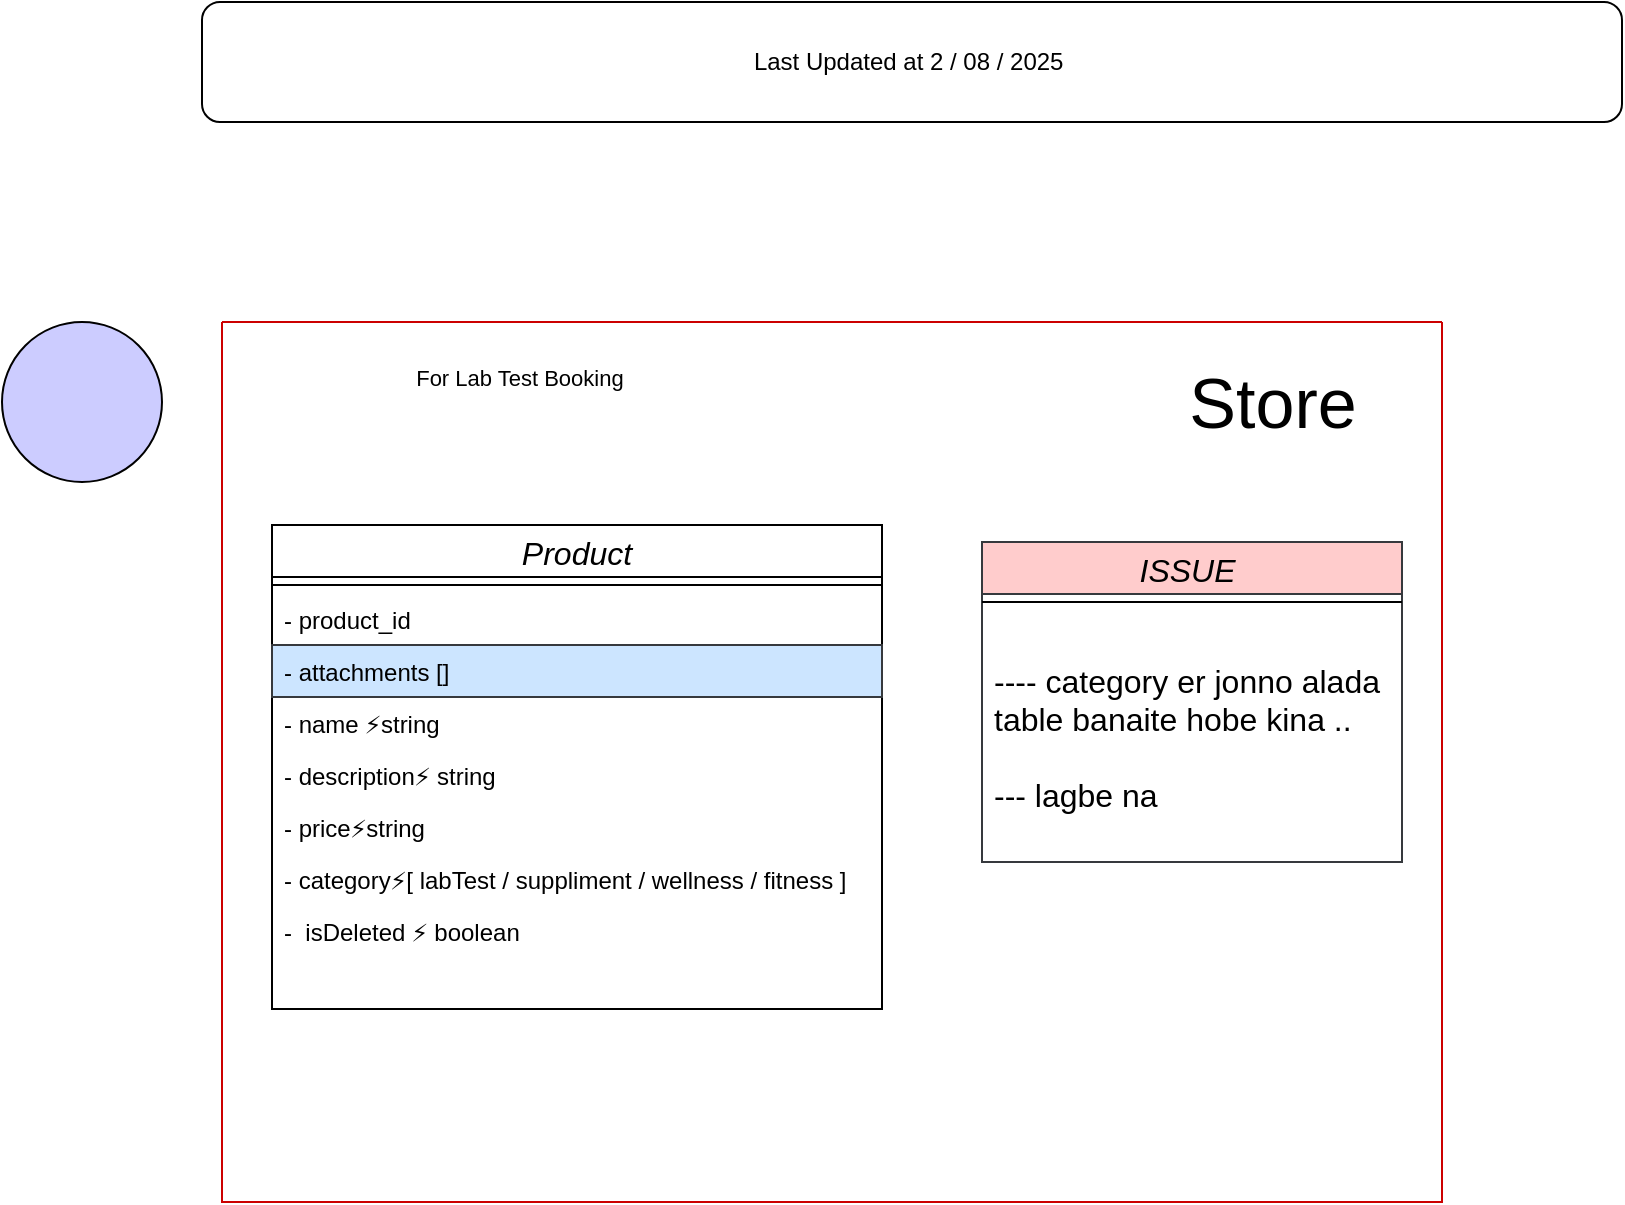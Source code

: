 <mxfile>
    <diagram id="aPfk7o5SNiWSzdZEq8oG" name="Page-1">
        <mxGraphModel dx="2204" dy="-40" grid="1" gridSize="10" guides="1" tooltips="1" connect="1" arrows="1" fold="1" page="1" pageScale="1" pageWidth="850" pageHeight="1100" math="0" shadow="0">
            <root>
                <mxCell id="0"/>
                <mxCell id="1" parent="0"/>
                <mxCell id="2" value="" style="swimlane;startSize=0;strokeColor=#CC0000;" parent="1" vertex="1">
                    <mxGeometry x="480" y="1600" width="610" height="440" as="geometry">
                        <mxRectangle x="480" y="1600" width="50" height="40" as="alternateBounds"/>
                    </mxGeometry>
                </mxCell>
                <mxCell id="3" value="Product" style="swimlane;fontStyle=2;align=center;verticalAlign=middle;childLayout=stackLayout;horizontal=1;startSize=26;horizontalStack=0;resizeParent=1;resizeLast=0;collapsible=1;marginBottom=0;rounded=0;shadow=0;strokeWidth=1;fontSize=16;" parent="2" vertex="1">
                    <mxGeometry x="25" y="101.5" width="305" height="242" as="geometry">
                        <mxRectangle x="25" y="101.5" width="160" height="26" as="alternateBounds"/>
                    </mxGeometry>
                </mxCell>
                <mxCell id="4" value="" style="line;html=1;strokeWidth=1;align=left;verticalAlign=middle;spacingTop=-1;spacingLeft=3;spacingRight=3;rotatable=0;labelPosition=right;points=[];portConstraint=eastwest;" parent="3" vertex="1">
                    <mxGeometry y="26" width="305" height="8" as="geometry"/>
                </mxCell>
                <mxCell id="5" value="- product_id" style="text;align=left;verticalAlign=middle;spacingLeft=4;spacingRight=4;overflow=hidden;rotatable=0;points=[[0,0.5],[1,0.5]];portConstraint=eastwest;" parent="3" vertex="1">
                    <mxGeometry y="34" width="305" height="26" as="geometry"/>
                </mxCell>
                <mxCell id="6" value="- attachments []" style="text;align=left;verticalAlign=middle;spacingLeft=4;spacingRight=4;overflow=hidden;rotatable=0;points=[[0,0.5],[1,0.5]];portConstraint=eastwest;fillColor=#cce5ff;strokeColor=#36393d;" parent="3" vertex="1">
                    <mxGeometry y="60" width="305" height="26" as="geometry"/>
                </mxCell>
                <mxCell id="7" value="- name ⚡string" style="text;align=left;verticalAlign=middle;spacingLeft=4;spacingRight=4;overflow=hidden;rotatable=0;points=[[0,0.5],[1,0.5]];portConstraint=eastwest;" parent="3" vertex="1">
                    <mxGeometry y="86" width="305" height="26" as="geometry"/>
                </mxCell>
                <mxCell id="8" value="- description⚡ string" style="text;align=left;verticalAlign=middle;spacingLeft=4;spacingRight=4;overflow=hidden;rotatable=0;points=[[0,0.5],[1,0.5]];portConstraint=eastwest;" parent="3" vertex="1">
                    <mxGeometry y="112" width="305" height="26" as="geometry"/>
                </mxCell>
                <mxCell id="9" value="- price⚡string" style="text;align=left;verticalAlign=middle;spacingLeft=4;spacingRight=4;overflow=hidden;rotatable=0;points=[[0,0.5],[1,0.5]];portConstraint=eastwest;" parent="3" vertex="1">
                    <mxGeometry y="138" width="305" height="26" as="geometry"/>
                </mxCell>
                <mxCell id="10" value="- category⚡[ labTest / suppliment / wellness / fitness ]" style="text;align=left;verticalAlign=middle;spacingLeft=4;spacingRight=4;overflow=hidden;rotatable=0;points=[[0,0.5],[1,0.5]];portConstraint=eastwest;" parent="3" vertex="1">
                    <mxGeometry y="164" width="305" height="26" as="geometry"/>
                </mxCell>
                <mxCell id="11" value="-  isDeleted ⚡ boolean" style="text;align=left;verticalAlign=top;spacingLeft=4;spacingRight=4;overflow=hidden;rotatable=0;points=[[0,0.5],[1,0.5]];portConstraint=eastwest;" parent="3" vertex="1">
                    <mxGeometry y="190" width="305" height="26" as="geometry"/>
                </mxCell>
                <mxCell id="12" value="Store" style="text;html=1;align=center;verticalAlign=middle;resizable=0;points=[];autosize=1;strokeColor=none;fillColor=none;fontSize=35;" parent="2" vertex="1">
                    <mxGeometry x="470" y="10" width="110" height="60" as="geometry"/>
                </mxCell>
                <mxCell id="13" value="ISSUE " style="swimlane;fontStyle=2;align=center;verticalAlign=middle;childLayout=stackLayout;horizontal=1;startSize=26;horizontalStack=0;resizeParent=1;resizeLast=0;collapsible=1;marginBottom=0;rounded=0;shadow=0;strokeWidth=1;fillColor=#ffcccc;strokeColor=#36393d;fontSize=16;" parent="2" vertex="1">
                    <mxGeometry x="380" y="110" width="210" height="160" as="geometry">
                        <mxRectangle x="230" y="140" width="160" height="26" as="alternateBounds"/>
                    </mxGeometry>
                </mxCell>
                <mxCell id="14" value="" style="line;html=1;strokeWidth=1;align=left;verticalAlign=middle;spacingTop=-1;spacingLeft=3;spacingRight=3;rotatable=0;labelPosition=right;points=[];portConstraint=eastwest;fontSize=16;" parent="13" vertex="1">
                    <mxGeometry y="26" width="210" height="8" as="geometry"/>
                </mxCell>
                <mxCell id="15" value="---- category er jonno alada&#xa;table banaite hobe kina .. &#xa;&#xa;--- lagbe na" style="text;align=left;verticalAlign=middle;spacingLeft=4;spacingRight=4;overflow=hidden;rotatable=0;points=[[0,0.5],[1,0.5]];portConstraint=eastwest;fontSize=16;" parent="13" vertex="1">
                    <mxGeometry y="34" width="210" height="126" as="geometry"/>
                </mxCell>
                <mxCell id="16" value="For Lab Test Booking&amp;nbsp;" style="edgeLabel;resizable=0;html=1;;align=center;verticalAlign=middle;" parent="1" connectable="0" vertex="1">
                    <mxGeometry x="629.843" y="1628.246" as="geometry"/>
                </mxCell>
                <mxCell id="17" value="Last Updated at 2 / 08 / 2025&amp;nbsp;" style="rounded=1;whiteSpace=wrap;html=1;" parent="1" vertex="1">
                    <mxGeometry x="470" y="1440" width="710" height="60" as="geometry"/>
                </mxCell>
                <mxCell id="18" value="" style="ellipse;whiteSpace=wrap;html=1;aspect=fixed;fillColor=#CCCCFF;" vertex="1" parent="1">
                    <mxGeometry x="370" y="1600" width="80" height="80" as="geometry"/>
                </mxCell>
            </root>
        </mxGraphModel>
    </diagram>
</mxfile>